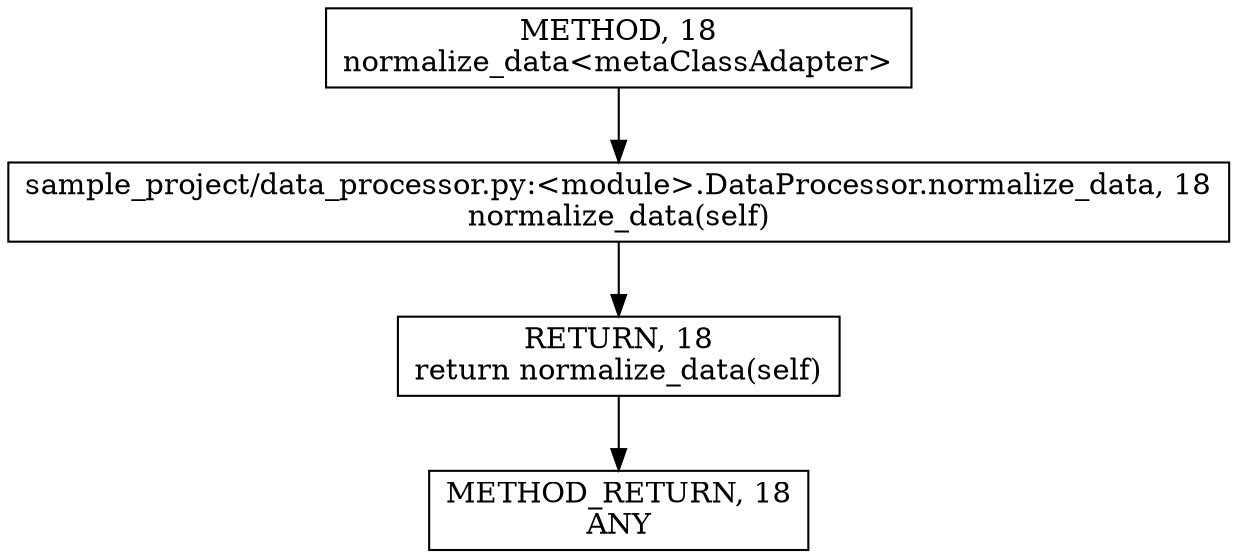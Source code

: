 digraph "normalize_data&lt;metaClassAdapter&gt;" {  
node [shape="rect"];  
"146028888076" [label = <RETURN, 18<BR/>return normalize_data(self)> ]
"30064771179" [label = <sample_project/data_processor.py:&lt;module&gt;.DataProcessor.normalize_data, 18<BR/>normalize_data(self)> ]
"111669149712" [label = <METHOD, 18<BR/>normalize_data&lt;metaClassAdapter&gt;> ]
"128849018896" [label = <METHOD_RETURN, 18<BR/>ANY> ]
  "146028888076" -> "128849018896" 
  "30064771179" -> "146028888076" 
  "111669149712" -> "30064771179" 
}
